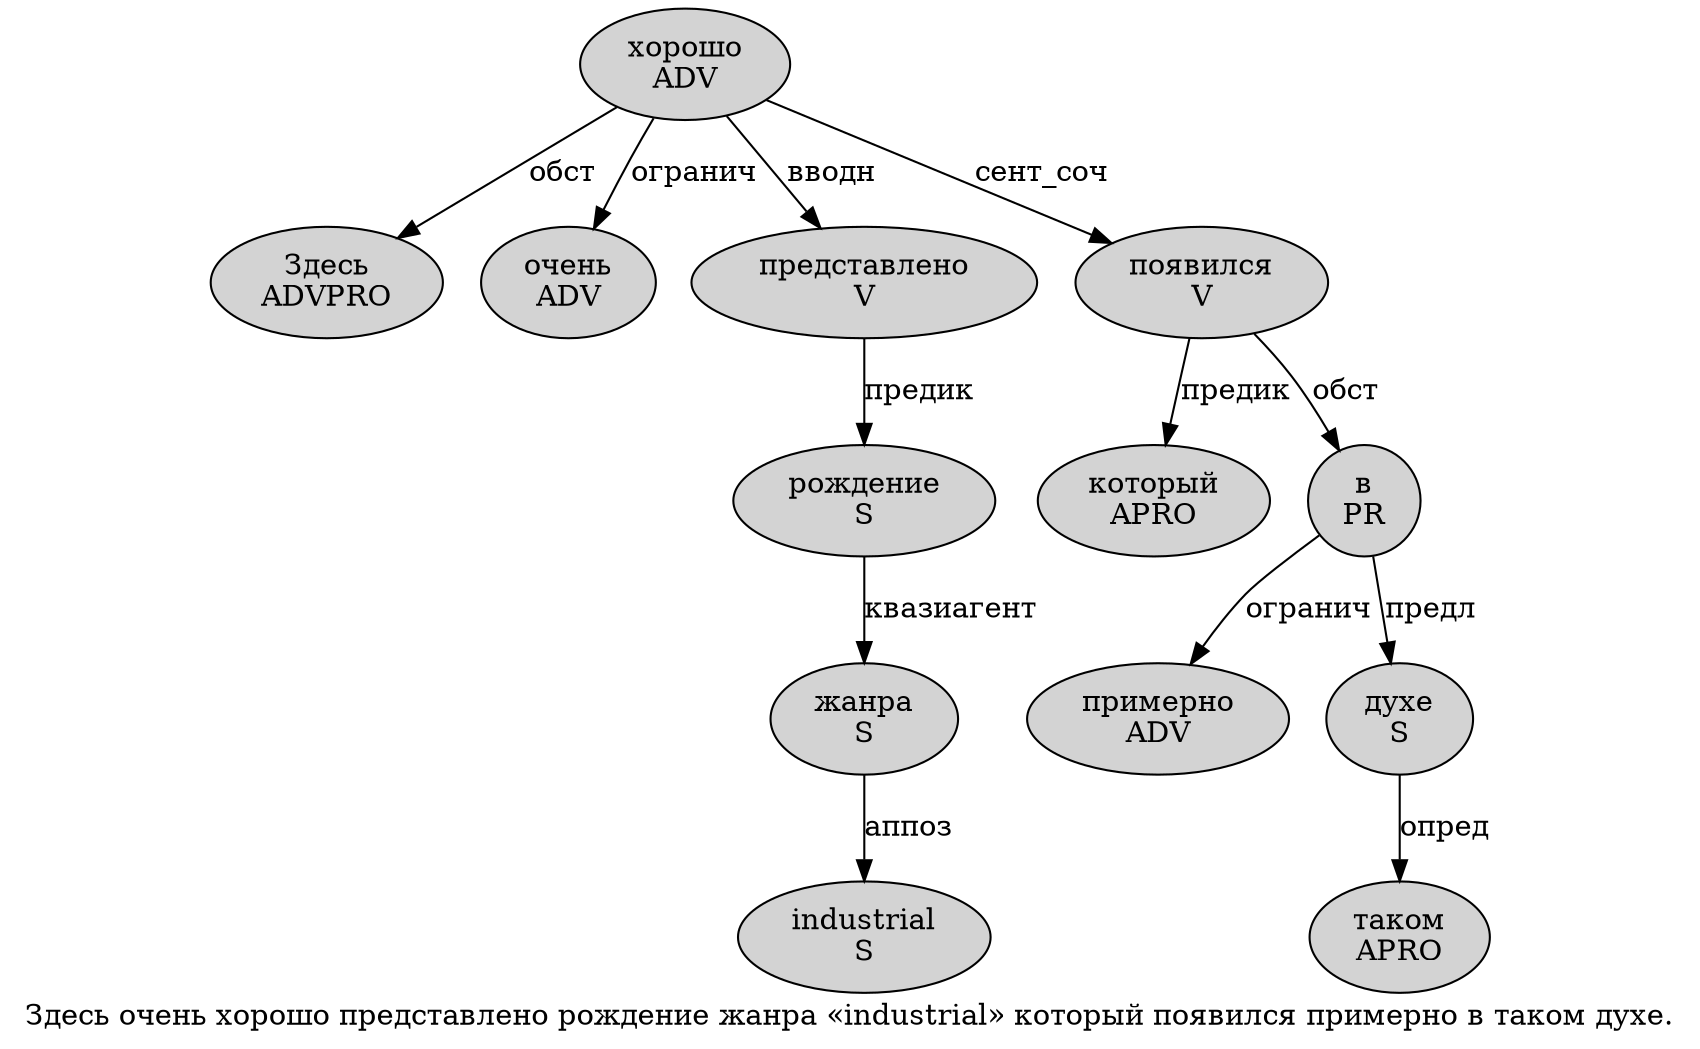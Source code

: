 digraph SENTENCE_2379 {
	graph [label="Здесь очень хорошо представлено рождение жанра «industrial» который появился примерно в таком духе."]
	node [style=filled]
		0 [label="Здесь
ADVPRO" color="" fillcolor=lightgray penwidth=1 shape=ellipse]
		1 [label="очень
ADV" color="" fillcolor=lightgray penwidth=1 shape=ellipse]
		2 [label="хорошо
ADV" color="" fillcolor=lightgray penwidth=1 shape=ellipse]
		3 [label="представлено
V" color="" fillcolor=lightgray penwidth=1 shape=ellipse]
		4 [label="рождение
S" color="" fillcolor=lightgray penwidth=1 shape=ellipse]
		5 [label="жанра
S" color="" fillcolor=lightgray penwidth=1 shape=ellipse]
		7 [label="industrial
S" color="" fillcolor=lightgray penwidth=1 shape=ellipse]
		9 [label="который
APRO" color="" fillcolor=lightgray penwidth=1 shape=ellipse]
		10 [label="появился
V" color="" fillcolor=lightgray penwidth=1 shape=ellipse]
		11 [label="примерно
ADV" color="" fillcolor=lightgray penwidth=1 shape=ellipse]
		12 [label="в
PR" color="" fillcolor=lightgray penwidth=1 shape=ellipse]
		13 [label="таком
APRO" color="" fillcolor=lightgray penwidth=1 shape=ellipse]
		14 [label="духе
S" color="" fillcolor=lightgray penwidth=1 shape=ellipse]
			12 -> 11 [label="огранич"]
			12 -> 14 [label="предл"]
			3 -> 4 [label="предик"]
			14 -> 13 [label="опред"]
			5 -> 7 [label="аппоз"]
			4 -> 5 [label="квазиагент"]
			2 -> 0 [label="обст"]
			2 -> 1 [label="огранич"]
			2 -> 3 [label="вводн"]
			2 -> 10 [label="сент_соч"]
			10 -> 9 [label="предик"]
			10 -> 12 [label="обст"]
}